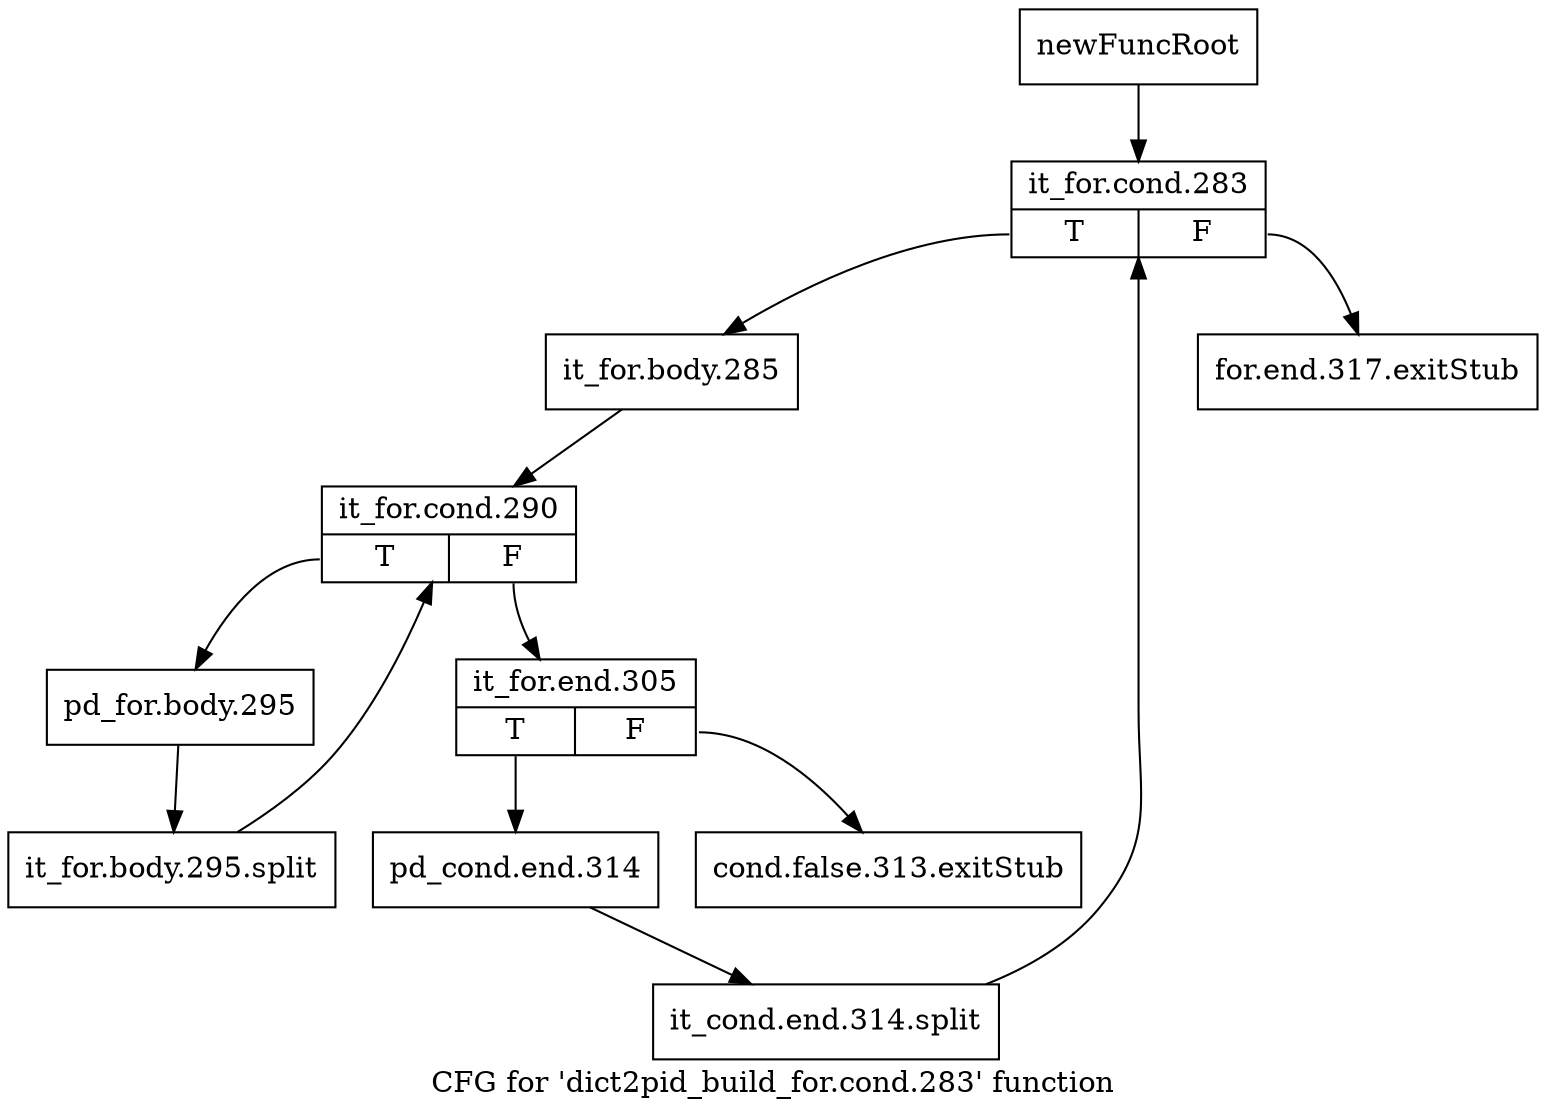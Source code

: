 digraph "CFG for 'dict2pid_build_for.cond.283' function" {
	label="CFG for 'dict2pid_build_for.cond.283' function";

	Node0x11946c0 [shape=record,label="{newFuncRoot}"];
	Node0x11946c0 -> Node0x11947b0;
	Node0x1194710 [shape=record,label="{for.end.317.exitStub}"];
	Node0x1194760 [shape=record,label="{cond.false.313.exitStub}"];
	Node0x11947b0 [shape=record,label="{it_for.cond.283|{<s0>T|<s1>F}}"];
	Node0x11947b0:s0 -> Node0x1194800;
	Node0x11947b0:s1 -> Node0x1194710;
	Node0x1194800 [shape=record,label="{it_for.body.285}"];
	Node0x1194800 -> Node0x1194850;
	Node0x1194850 [shape=record,label="{it_for.cond.290|{<s0>T|<s1>F}}"];
	Node0x1194850:s0 -> Node0x1194940;
	Node0x1194850:s1 -> Node0x11948a0;
	Node0x11948a0 [shape=record,label="{it_for.end.305|{<s0>T|<s1>F}}"];
	Node0x11948a0:s0 -> Node0x11948f0;
	Node0x11948a0:s1 -> Node0x1194760;
	Node0x11948f0 [shape=record,label="{pd_cond.end.314}"];
	Node0x11948f0 -> Node0x153f630;
	Node0x153f630 [shape=record,label="{it_cond.end.314.split}"];
	Node0x153f630 -> Node0x11947b0;
	Node0x1194940 [shape=record,label="{pd_for.body.295}"];
	Node0x1194940 -> Node0x153f530;
	Node0x153f530 [shape=record,label="{it_for.body.295.split}"];
	Node0x153f530 -> Node0x1194850;
}
